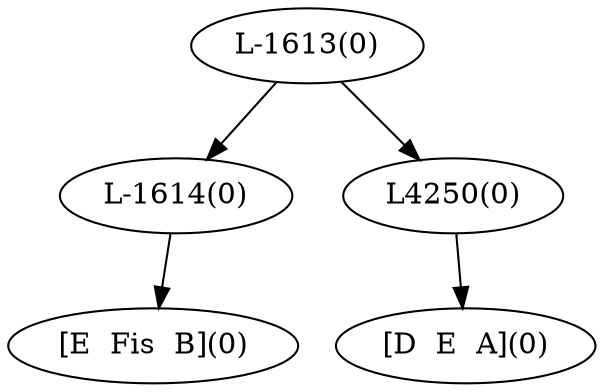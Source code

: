 digraph sample{
"L-1614(0)"->"[E  Fis  B](0)"
"L4250(0)"->"[D  E  A](0)"
"L-1613(0)"->"L-1614(0)"
"L-1613(0)"->"L4250(0)"
{rank = min; "L-1613(0)"}
{rank = same; "L-1614(0)"; "L4250(0)";}
{rank = max; "[D  E  A](0)"; "[E  Fis  B](0)";}
}